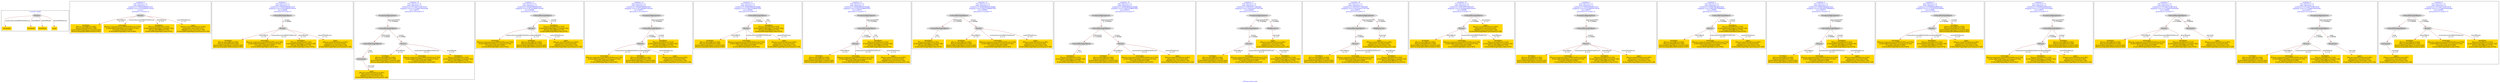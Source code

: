 digraph n0 {
fontcolor="blue"
remincross="true"
label="s03-ima-artists.xml"
subgraph cluster_0 {
label="1-correct model"
n2[style="filled",color="white",fillcolor="lightgray",label="Person1"];
n3[shape="plaintext",style="filled",fillcolor="gold",label="nationality"];
n4[shape="plaintext",style="filled",fillcolor="gold",label="birthDate"];
n5[shape="plaintext",style="filled",fillcolor="gold",label="deathDate"];
n6[shape="plaintext",style="filled",fillcolor="gold",label="name"];
}
subgraph cluster_1 {
label="candidate 0\nlink coherence:1.0\nnode coherence:1.0\nconfidence:0.5305424904651019\nmapping score:0.635180830155034\ncost:4.0\n-precision:1.0-recall:1.0"
n8[style="filled",color="white",fillcolor="lightgray",label="Person1"];
n9[shape="plaintext",style="filled",fillcolor="gold",label="birthDate\n[Person,dateOfBirth,0.465]\n[Person,dateOfDeath,0.249]\n[CulturalHeritageObject,created,0.245]\n[Person,biographicalInformation,0.041]"];
n10[shape="plaintext",style="filled",fillcolor="gold",label="nationality\n[Person,countryAssociatedWithThePerson,0.742]\n[CulturalHeritageObject,provenance,0.102]\n[Concept,prefLabel,0.094]\n[CulturalHeritageObject,title,0.063]"];
n11[shape="plaintext",style="filled",fillcolor="gold",label="deathDate\n[Person,dateOfDeath,0.424]\n[CulturalHeritageObject,created,0.326]\n[Person,dateOfBirth,0.176]\n[CulturalHeritageObject,title,0.074]"];
n12[shape="plaintext",style="filled",fillcolor="gold",label="name\n[Person,nameOfThePerson,0.491]\n[Document,classLink,0.255]\n[WebResource,classLink,0.128]\n[CulturalHeritageObject,provenance,0.126]"];
}
subgraph cluster_2 {
label="candidate 1\nlink coherence:1.0\nnode coherence:1.0\nconfidence:0.5305424904651019\nmapping score:0.635180830155034\ncost:4.99986\n-precision:0.8-recall:1.0"
n14[style="filled",color="white",fillcolor="lightgray",label="CulturalHeritageObject1"];
n15[style="filled",color="white",fillcolor="lightgray",label="Person1"];
n16[shape="plaintext",style="filled",fillcolor="gold",label="birthDate\n[Person,dateOfBirth,0.465]\n[Person,dateOfDeath,0.249]\n[CulturalHeritageObject,created,0.245]\n[Person,biographicalInformation,0.041]"];
n17[shape="plaintext",style="filled",fillcolor="gold",label="nationality\n[Person,countryAssociatedWithThePerson,0.742]\n[CulturalHeritageObject,provenance,0.102]\n[Concept,prefLabel,0.094]\n[CulturalHeritageObject,title,0.063]"];
n18[shape="plaintext",style="filled",fillcolor="gold",label="deathDate\n[Person,dateOfDeath,0.424]\n[CulturalHeritageObject,created,0.326]\n[Person,dateOfBirth,0.176]\n[CulturalHeritageObject,title,0.074]"];
n19[shape="plaintext",style="filled",fillcolor="gold",label="name\n[Person,nameOfThePerson,0.491]\n[Document,classLink,0.255]\n[WebResource,classLink,0.128]\n[CulturalHeritageObject,provenance,0.126]"];
}
subgraph cluster_3 {
label="candidate 10\nlink coherence:1.0\nnode coherence:1.0\nconfidence:0.4713427316872618\nmapping score:0.5737809105624206\ncost:7.99974\n-precision:0.38-recall:0.75"
n21[style="filled",color="white",fillcolor="lightgray",label="CulturalHeritageObject1"];
n22[style="filled",color="white",fillcolor="lightgray",label="CulturalHeritageObject2"];
n23[style="filled",color="white",fillcolor="lightgray",label="Person1"];
n24[style="filled",color="white",fillcolor="lightgray",label="Document2"];
n25[style="filled",color="white",fillcolor="lightgray",label="EuropeanaAggregation1"];
n26[shape="plaintext",style="filled",fillcolor="gold",label="birthDate\n[Person,dateOfBirth,0.465]\n[Person,dateOfDeath,0.249]\n[CulturalHeritageObject,created,0.245]\n[Person,biographicalInformation,0.041]"];
n27[shape="plaintext",style="filled",fillcolor="gold",label="nationality\n[Person,countryAssociatedWithThePerson,0.742]\n[CulturalHeritageObject,provenance,0.102]\n[Concept,prefLabel,0.094]\n[CulturalHeritageObject,title,0.063]"];
n28[shape="plaintext",style="filled",fillcolor="gold",label="deathDate\n[Person,dateOfDeath,0.424]\n[CulturalHeritageObject,created,0.326]\n[Person,dateOfBirth,0.176]\n[CulturalHeritageObject,title,0.074]"];
n29[shape="plaintext",style="filled",fillcolor="gold",label="name\n[Person,nameOfThePerson,0.491]\n[Document,classLink,0.255]\n[WebResource,classLink,0.128]\n[CulturalHeritageObject,provenance,0.126]"];
}
subgraph cluster_4 {
label="candidate 11\nlink coherence:1.0\nnode coherence:1.0\nconfidence:0.4520910685991607\nmapping score:0.5673636895330536\ncost:4.99986\n-precision:0.4-recall:0.5"
n31[style="filled",color="white",fillcolor="lightgray",label="CulturalHeritageObject1"];
n32[style="filled",color="white",fillcolor="lightgray",label="Person1"];
n33[shape="plaintext",style="filled",fillcolor="gold",label="nationality\n[Person,countryAssociatedWithThePerson,0.742]\n[CulturalHeritageObject,provenance,0.102]\n[Concept,prefLabel,0.094]\n[CulturalHeritageObject,title,0.063]"];
n34[shape="plaintext",style="filled",fillcolor="gold",label="birthDate\n[Person,dateOfBirth,0.465]\n[Person,dateOfDeath,0.249]\n[CulturalHeritageObject,created,0.245]\n[Person,biographicalInformation,0.041]"];
n35[shape="plaintext",style="filled",fillcolor="gold",label="deathDate\n[Person,dateOfDeath,0.424]\n[CulturalHeritageObject,created,0.326]\n[Person,dateOfBirth,0.176]\n[CulturalHeritageObject,title,0.074]"];
n36[shape="plaintext",style="filled",fillcolor="gold",label="name\n[Person,nameOfThePerson,0.491]\n[Document,classLink,0.255]\n[WebResource,classLink,0.128]\n[CulturalHeritageObject,provenance,0.126]"];
}
subgraph cluster_5 {
label="candidate 12\nlink coherence:1.0\nnode coherence:1.0\nconfidence:0.4520910685991607\nmapping score:0.5673636895330536\ncost:5.99975\n-precision:0.33-recall:0.5"
n38[style="filled",color="white",fillcolor="lightgray",label="CulturalHeritageObject1"];
n39[style="filled",color="white",fillcolor="lightgray",label="Person1"];
n40[style="filled",color="white",fillcolor="lightgray",label="EuropeanaAggregation1"];
n41[shape="plaintext",style="filled",fillcolor="gold",label="nationality\n[Person,countryAssociatedWithThePerson,0.742]\n[CulturalHeritageObject,provenance,0.102]\n[Concept,prefLabel,0.094]\n[CulturalHeritageObject,title,0.063]"];
n42[shape="plaintext",style="filled",fillcolor="gold",label="birthDate\n[Person,dateOfBirth,0.465]\n[Person,dateOfDeath,0.249]\n[CulturalHeritageObject,created,0.245]\n[Person,biographicalInformation,0.041]"];
n43[shape="plaintext",style="filled",fillcolor="gold",label="deathDate\n[Person,dateOfDeath,0.424]\n[CulturalHeritageObject,created,0.326]\n[Person,dateOfBirth,0.176]\n[CulturalHeritageObject,title,0.074]"];
n44[shape="plaintext",style="filled",fillcolor="gold",label="name\n[Person,nameOfThePerson,0.491]\n[Document,classLink,0.255]\n[WebResource,classLink,0.128]\n[CulturalHeritageObject,provenance,0.126]"];
}
subgraph cluster_6 {
label="candidate 13\nlink coherence:1.0\nnode coherence:1.0\nconfidence:0.44294286402356486\nmapping score:0.564314288007855\ncost:4.99986\n-precision:0.6-recall:0.75"
n46[style="filled",color="white",fillcolor="lightgray",label="CulturalHeritageObject1"];
n47[style="filled",color="white",fillcolor="lightgray",label="Person1"];
n48[shape="plaintext",style="filled",fillcolor="gold",label="birthDate\n[Person,dateOfBirth,0.465]\n[Person,dateOfDeath,0.249]\n[CulturalHeritageObject,created,0.245]\n[Person,biographicalInformation,0.041]"];
n49[shape="plaintext",style="filled",fillcolor="gold",label="nationality\n[Person,countryAssociatedWithThePerson,0.742]\n[CulturalHeritageObject,provenance,0.102]\n[Concept,prefLabel,0.094]\n[CulturalHeritageObject,title,0.063]"];
n50[shape="plaintext",style="filled",fillcolor="gold",label="deathDate\n[Person,dateOfDeath,0.424]\n[CulturalHeritageObject,created,0.326]\n[Person,dateOfBirth,0.176]\n[CulturalHeritageObject,title,0.074]"];
n51[shape="plaintext",style="filled",fillcolor="gold",label="name\n[Person,nameOfThePerson,0.491]\n[Document,classLink,0.255]\n[WebResource,classLink,0.128]\n[CulturalHeritageObject,provenance,0.126]"];
}
subgraph cluster_7 {
label="candidate 14\nlink coherence:1.0\nnode coherence:1.0\nconfidence:0.44294286402356486\nmapping score:0.564314288007855\ncost:5.99975\n-precision:0.5-recall:0.75"
n53[style="filled",color="white",fillcolor="lightgray",label="CulturalHeritageObject1"];
n54[style="filled",color="white",fillcolor="lightgray",label="Person1"];
n55[style="filled",color="white",fillcolor="lightgray",label="EuropeanaAggregation1"];
n56[shape="plaintext",style="filled",fillcolor="gold",label="birthDate\n[Person,dateOfBirth,0.465]\n[Person,dateOfDeath,0.249]\n[CulturalHeritageObject,created,0.245]\n[Person,biographicalInformation,0.041]"];
n57[shape="plaintext",style="filled",fillcolor="gold",label="nationality\n[Person,countryAssociatedWithThePerson,0.742]\n[CulturalHeritageObject,provenance,0.102]\n[Concept,prefLabel,0.094]\n[CulturalHeritageObject,title,0.063]"];
n58[shape="plaintext",style="filled",fillcolor="gold",label="deathDate\n[Person,dateOfDeath,0.424]\n[CulturalHeritageObject,created,0.326]\n[Person,dateOfBirth,0.176]\n[CulturalHeritageObject,title,0.074]"];
n59[shape="plaintext",style="filled",fillcolor="gold",label="name\n[Person,nameOfThePerson,0.491]\n[Document,classLink,0.255]\n[WebResource,classLink,0.128]\n[CulturalHeritageObject,provenance,0.126]"];
}
subgraph cluster_8 {
label="candidate 15\nlink coherence:1.0\nnode coherence:1.0\nconfidence:0.44294286402356486\nmapping score:0.564314288007855\ncost:5.99985\n-precision:0.5-recall:0.75"
n61[style="filled",color="white",fillcolor="lightgray",label="CulturalHeritageObject1"];
n62[style="filled",color="white",fillcolor="lightgray",label="CulturalHeritageObject2"];
n63[style="filled",color="white",fillcolor="lightgray",label="Person1"];
n64[shape="plaintext",style="filled",fillcolor="gold",label="birthDate\n[Person,dateOfBirth,0.465]\n[Person,dateOfDeath,0.249]\n[CulturalHeritageObject,created,0.245]\n[Person,biographicalInformation,0.041]"];
n65[shape="plaintext",style="filled",fillcolor="gold",label="nationality\n[Person,countryAssociatedWithThePerson,0.742]\n[CulturalHeritageObject,provenance,0.102]\n[Concept,prefLabel,0.094]\n[CulturalHeritageObject,title,0.063]"];
n66[shape="plaintext",style="filled",fillcolor="gold",label="deathDate\n[Person,dateOfDeath,0.424]\n[CulturalHeritageObject,created,0.326]\n[Person,dateOfBirth,0.176]\n[CulturalHeritageObject,title,0.074]"];
n67[shape="plaintext",style="filled",fillcolor="gold",label="name\n[Person,nameOfThePerson,0.491]\n[Document,classLink,0.255]\n[WebResource,classLink,0.128]\n[CulturalHeritageObject,provenance,0.126]"];
}
subgraph cluster_9 {
label="candidate 16\nlink coherence:1.0\nnode coherence:1.0\nconfidence:0.44294286402356486\nmapping score:0.564314288007855\ncost:6.99974\n-precision:0.43-recall:0.75"
n69[style="filled",color="white",fillcolor="lightgray",label="CulturalHeritageObject1"];
n70[style="filled",color="white",fillcolor="lightgray",label="CulturalHeritageObject2"];
n71[style="filled",color="white",fillcolor="lightgray",label="Person1"];
n72[style="filled",color="white",fillcolor="lightgray",label="EuropeanaAggregation1"];
n73[shape="plaintext",style="filled",fillcolor="gold",label="birthDate\n[Person,dateOfBirth,0.465]\n[Person,dateOfDeath,0.249]\n[CulturalHeritageObject,created,0.245]\n[Person,biographicalInformation,0.041]"];
n74[shape="plaintext",style="filled",fillcolor="gold",label="nationality\n[Person,countryAssociatedWithThePerson,0.742]\n[CulturalHeritageObject,provenance,0.102]\n[Concept,prefLabel,0.094]\n[CulturalHeritageObject,title,0.063]"];
n75[shape="plaintext",style="filled",fillcolor="gold",label="deathDate\n[Person,dateOfDeath,0.424]\n[CulturalHeritageObject,created,0.326]\n[Person,dateOfBirth,0.176]\n[CulturalHeritageObject,title,0.074]"];
n76[shape="plaintext",style="filled",fillcolor="gold",label="name\n[Person,nameOfThePerson,0.491]\n[Document,classLink,0.255]\n[WebResource,classLink,0.128]\n[CulturalHeritageObject,provenance,0.126]"];
}
subgraph cluster_10 {
label="candidate 17\nlink coherence:1.0\nnode coherence:1.0\nconfidence:0.4397632711892094\nmapping score:0.5632544237297364\ncost:6.99964\n-precision:0.43-recall:0.75"
n78[style="filled",color="white",fillcolor="lightgray",label="CulturalHeritageObject1"];
n79[style="filled",color="white",fillcolor="lightgray",label="Person1"];
n80[style="filled",color="white",fillcolor="lightgray",label="EuropeanaAggregation1"];
n81[style="filled",color="white",fillcolor="lightgray",label="WebResource1"];
n82[shape="plaintext",style="filled",fillcolor="gold",label="birthDate\n[Person,dateOfBirth,0.465]\n[Person,dateOfDeath,0.249]\n[CulturalHeritageObject,created,0.245]\n[Person,biographicalInformation,0.041]"];
n83[shape="plaintext",style="filled",fillcolor="gold",label="nationality\n[Person,countryAssociatedWithThePerson,0.742]\n[CulturalHeritageObject,provenance,0.102]\n[Concept,prefLabel,0.094]\n[CulturalHeritageObject,title,0.063]"];
n84[shape="plaintext",style="filled",fillcolor="gold",label="deathDate\n[Person,dateOfDeath,0.424]\n[CulturalHeritageObject,created,0.326]\n[Person,dateOfBirth,0.176]\n[CulturalHeritageObject,title,0.074]"];
n85[shape="plaintext",style="filled",fillcolor="gold",label="name\n[Person,nameOfThePerson,0.491]\n[Document,classLink,0.255]\n[WebResource,classLink,0.128]\n[CulturalHeritageObject,provenance,0.126]"];
}
subgraph cluster_11 {
label="candidate 18\nlink coherence:1.0\nnode coherence:1.0\nconfidence:0.4397632711892094\nmapping score:0.5632544237297364\ncost:6.99974\n-precision:0.43-recall:0.75"
n87[style="filled",color="white",fillcolor="lightgray",label="CulturalHeritageObject1"];
n88[style="filled",color="white",fillcolor="lightgray",label="Person1"];
n89[style="filled",color="white",fillcolor="lightgray",label="EuropeanaAggregation1"];
n90[style="filled",color="white",fillcolor="lightgray",label="WebResource2"];
n91[shape="plaintext",style="filled",fillcolor="gold",label="birthDate\n[Person,dateOfBirth,0.465]\n[Person,dateOfDeath,0.249]\n[CulturalHeritageObject,created,0.245]\n[Person,biographicalInformation,0.041]"];
n92[shape="plaintext",style="filled",fillcolor="gold",label="nationality\n[Person,countryAssociatedWithThePerson,0.742]\n[CulturalHeritageObject,provenance,0.102]\n[Concept,prefLabel,0.094]\n[CulturalHeritageObject,title,0.063]"];
n93[shape="plaintext",style="filled",fillcolor="gold",label="deathDate\n[Person,dateOfDeath,0.424]\n[CulturalHeritageObject,created,0.326]\n[Person,dateOfBirth,0.176]\n[CulturalHeritageObject,title,0.074]"];
n94[shape="plaintext",style="filled",fillcolor="gold",label="name\n[Person,nameOfThePerson,0.491]\n[Document,classLink,0.255]\n[WebResource,classLink,0.128]\n[CulturalHeritageObject,provenance,0.126]"];
}
subgraph cluster_12 {
label="candidate 19\nlink coherence:1.0\nnode coherence:1.0\nconfidence:0.4391387879663247\nmapping score:0.5630462626554416\ncost:4.99986\n-precision:0.6-recall:0.75"
n96[style="filled",color="white",fillcolor="lightgray",label="CulturalHeritageObject1"];
n97[style="filled",color="white",fillcolor="lightgray",label="Person1"];
n98[shape="plaintext",style="filled",fillcolor="gold",label="birthDate\n[Person,dateOfBirth,0.465]\n[Person,dateOfDeath,0.249]\n[CulturalHeritageObject,created,0.245]\n[Person,biographicalInformation,0.041]"];
n99[shape="plaintext",style="filled",fillcolor="gold",label="nationality\n[Person,countryAssociatedWithThePerson,0.742]\n[CulturalHeritageObject,provenance,0.102]\n[Concept,prefLabel,0.094]\n[CulturalHeritageObject,title,0.063]"];
n100[shape="plaintext",style="filled",fillcolor="gold",label="name\n[Person,nameOfThePerson,0.491]\n[Document,classLink,0.255]\n[WebResource,classLink,0.128]\n[CulturalHeritageObject,provenance,0.126]"];
n101[shape="plaintext",style="filled",fillcolor="gold",label="deathDate\n[Person,dateOfDeath,0.424]\n[CulturalHeritageObject,created,0.326]\n[Person,dateOfBirth,0.176]\n[CulturalHeritageObject,title,0.074]"];
}
subgraph cluster_13 {
label="candidate 2\nlink coherence:1.0\nnode coherence:1.0\nconfidence:0.5305424904651019\nmapping score:0.635180830155034\ncost:5.99975\n-precision:0.67-recall:1.0"
n103[style="filled",color="white",fillcolor="lightgray",label="CulturalHeritageObject1"];
n104[style="filled",color="white",fillcolor="lightgray",label="Person1"];
n105[style="filled",color="white",fillcolor="lightgray",label="EuropeanaAggregation1"];
n106[shape="plaintext",style="filled",fillcolor="gold",label="birthDate\n[Person,dateOfBirth,0.465]\n[Person,dateOfDeath,0.249]\n[CulturalHeritageObject,created,0.245]\n[Person,biographicalInformation,0.041]"];
n107[shape="plaintext",style="filled",fillcolor="gold",label="nationality\n[Person,countryAssociatedWithThePerson,0.742]\n[CulturalHeritageObject,provenance,0.102]\n[Concept,prefLabel,0.094]\n[CulturalHeritageObject,title,0.063]"];
n108[shape="plaintext",style="filled",fillcolor="gold",label="deathDate\n[Person,dateOfDeath,0.424]\n[CulturalHeritageObject,created,0.326]\n[Person,dateOfBirth,0.176]\n[CulturalHeritageObject,title,0.074]"];
n109[shape="plaintext",style="filled",fillcolor="gold",label="name\n[Person,nameOfThePerson,0.491]\n[Document,classLink,0.255]\n[WebResource,classLink,0.128]\n[CulturalHeritageObject,provenance,0.126]"];
}
subgraph cluster_14 {
label="candidate 3\nlink coherence:1.0\nnode coherence:1.0\nconfidence:0.5059158248441832\nmapping score:0.5853052749480611\ncost:4.99986\n-precision:0.6-recall:0.75"
n111[style="filled",color="white",fillcolor="lightgray",label="CulturalHeritageObject1"];
n112[style="filled",color="white",fillcolor="lightgray",label="Person1"];
n113[shape="plaintext",style="filled",fillcolor="gold",label="birthDate\n[Person,dateOfBirth,0.465]\n[Person,dateOfDeath,0.249]\n[CulturalHeritageObject,created,0.245]\n[Person,biographicalInformation,0.041]"];
n114[shape="plaintext",style="filled",fillcolor="gold",label="nationality\n[Person,countryAssociatedWithThePerson,0.742]\n[CulturalHeritageObject,provenance,0.102]\n[Concept,prefLabel,0.094]\n[CulturalHeritageObject,title,0.063]"];
n115[shape="plaintext",style="filled",fillcolor="gold",label="deathDate\n[Person,dateOfDeath,0.424]\n[CulturalHeritageObject,created,0.326]\n[Person,dateOfBirth,0.176]\n[CulturalHeritageObject,title,0.074]"];
n116[shape="plaintext",style="filled",fillcolor="gold",label="name\n[Person,nameOfThePerson,0.491]\n[Document,classLink,0.255]\n[WebResource,classLink,0.128]\n[CulturalHeritageObject,provenance,0.126]"];
}
subgraph cluster_15 {
label="candidate 4\nlink coherence:1.0\nnode coherence:1.0\nconfidence:0.5059158248441832\nmapping score:0.5853052749480611\ncost:5.99975\n-precision:0.5-recall:0.75"
n118[style="filled",color="white",fillcolor="lightgray",label="CulturalHeritageObject1"];
n119[style="filled",color="white",fillcolor="lightgray",label="Person1"];
n120[style="filled",color="white",fillcolor="lightgray",label="EuropeanaAggregation1"];
n121[shape="plaintext",style="filled",fillcolor="gold",label="birthDate\n[Person,dateOfBirth,0.465]\n[Person,dateOfDeath,0.249]\n[CulturalHeritageObject,created,0.245]\n[Person,biographicalInformation,0.041]"];
n122[shape="plaintext",style="filled",fillcolor="gold",label="nationality\n[Person,countryAssociatedWithThePerson,0.742]\n[CulturalHeritageObject,provenance,0.102]\n[Concept,prefLabel,0.094]\n[CulturalHeritageObject,title,0.063]"];
n123[shape="plaintext",style="filled",fillcolor="gold",label="deathDate\n[Person,dateOfDeath,0.424]\n[CulturalHeritageObject,created,0.326]\n[Person,dateOfBirth,0.176]\n[CulturalHeritageObject,title,0.074]"];
n124[shape="plaintext",style="filled",fillcolor="gold",label="name\n[Person,nameOfThePerson,0.491]\n[Document,classLink,0.255]\n[WebResource,classLink,0.128]\n[CulturalHeritageObject,provenance,0.126]"];
}
subgraph cluster_16 {
label="candidate 5\nlink coherence:1.0\nnode coherence:1.0\nconfidence:0.4755092249604529\nmapping score:0.5751697416534843\ncost:4.99986\n-precision:0.6-recall:0.75"
n126[style="filled",color="white",fillcolor="lightgray",label="CulturalHeritageObject1"];
n127[style="filled",color="white",fillcolor="lightgray",label="Person1"];
n128[shape="plaintext",style="filled",fillcolor="gold",label="nationality\n[Person,countryAssociatedWithThePerson,0.742]\n[CulturalHeritageObject,provenance,0.102]\n[Concept,prefLabel,0.094]\n[CulturalHeritageObject,title,0.063]"];
n129[shape="plaintext",style="filled",fillcolor="gold",label="deathDate\n[Person,dateOfDeath,0.424]\n[CulturalHeritageObject,created,0.326]\n[Person,dateOfBirth,0.176]\n[CulturalHeritageObject,title,0.074]"];
n130[shape="plaintext",style="filled",fillcolor="gold",label="birthDate\n[Person,dateOfBirth,0.465]\n[Person,dateOfDeath,0.249]\n[CulturalHeritageObject,created,0.245]\n[Person,biographicalInformation,0.041]"];
n131[shape="plaintext",style="filled",fillcolor="gold",label="name\n[Person,nameOfThePerson,0.491]\n[Document,classLink,0.255]\n[WebResource,classLink,0.128]\n[CulturalHeritageObject,provenance,0.126]"];
}
subgraph cluster_17 {
label="candidate 6\nlink coherence:1.0\nnode coherence:1.0\nconfidence:0.4755092249604529\nmapping score:0.5751697416534843\ncost:5.99975\n-precision:0.5-recall:0.75"
n133[style="filled",color="white",fillcolor="lightgray",label="CulturalHeritageObject1"];
n134[style="filled",color="white",fillcolor="lightgray",label="Person1"];
n135[style="filled",color="white",fillcolor="lightgray",label="EuropeanaAggregation1"];
n136[shape="plaintext",style="filled",fillcolor="gold",label="nationality\n[Person,countryAssociatedWithThePerson,0.742]\n[CulturalHeritageObject,provenance,0.102]\n[Concept,prefLabel,0.094]\n[CulturalHeritageObject,title,0.063]"];
n137[shape="plaintext",style="filled",fillcolor="gold",label="deathDate\n[Person,dateOfDeath,0.424]\n[CulturalHeritageObject,created,0.326]\n[Person,dateOfBirth,0.176]\n[CulturalHeritageObject,title,0.074]"];
n138[shape="plaintext",style="filled",fillcolor="gold",label="birthDate\n[Person,dateOfBirth,0.465]\n[Person,dateOfDeath,0.249]\n[CulturalHeritageObject,created,0.245]\n[Person,biographicalInformation,0.041]"];
n139[shape="plaintext",style="filled",fillcolor="gold",label="name\n[Person,nameOfThePerson,0.491]\n[Document,classLink,0.255]\n[WebResource,classLink,0.128]\n[CulturalHeritageObject,provenance,0.126]"];
}
subgraph cluster_18 {
label="candidate 7\nlink coherence:1.0\nnode coherence:1.0\nconfidence:0.4713427316872618\nmapping score:0.5737809105624206\ncost:5.99984\n-precision:0.5-recall:0.75"
n141[style="filled",color="white",fillcolor="lightgray",label="CulturalHeritageObject1"];
n142[style="filled",color="white",fillcolor="lightgray",label="Person1"];
n143[style="filled",color="white",fillcolor="lightgray",label="Document1"];
n144[shape="plaintext",style="filled",fillcolor="gold",label="birthDate\n[Person,dateOfBirth,0.465]\n[Person,dateOfDeath,0.249]\n[CulturalHeritageObject,created,0.245]\n[Person,biographicalInformation,0.041]"];
n145[shape="plaintext",style="filled",fillcolor="gold",label="nationality\n[Person,countryAssociatedWithThePerson,0.742]\n[CulturalHeritageObject,provenance,0.102]\n[Concept,prefLabel,0.094]\n[CulturalHeritageObject,title,0.063]"];
n146[shape="plaintext",style="filled",fillcolor="gold",label="deathDate\n[Person,dateOfDeath,0.424]\n[CulturalHeritageObject,created,0.326]\n[Person,dateOfBirth,0.176]\n[CulturalHeritageObject,title,0.074]"];
n147[shape="plaintext",style="filled",fillcolor="gold",label="name\n[Person,nameOfThePerson,0.491]\n[Document,classLink,0.255]\n[WebResource,classLink,0.128]\n[CulturalHeritageObject,provenance,0.126]"];
}
subgraph cluster_19 {
label="candidate 8\nlink coherence:1.0\nnode coherence:1.0\nconfidence:0.4713427316872618\nmapping score:0.5737809105624206\ncost:6.99973\n-precision:0.43-recall:0.75"
n149[style="filled",color="white",fillcolor="lightgray",label="CulturalHeritageObject1"];
n150[style="filled",color="white",fillcolor="lightgray",label="Person1"];
n151[style="filled",color="white",fillcolor="lightgray",label="Document1"];
n152[style="filled",color="white",fillcolor="lightgray",label="EuropeanaAggregation1"];
n153[shape="plaintext",style="filled",fillcolor="gold",label="birthDate\n[Person,dateOfBirth,0.465]\n[Person,dateOfDeath,0.249]\n[CulturalHeritageObject,created,0.245]\n[Person,biographicalInformation,0.041]"];
n154[shape="plaintext",style="filled",fillcolor="gold",label="nationality\n[Person,countryAssociatedWithThePerson,0.742]\n[CulturalHeritageObject,provenance,0.102]\n[Concept,prefLabel,0.094]\n[CulturalHeritageObject,title,0.063]"];
n155[shape="plaintext",style="filled",fillcolor="gold",label="deathDate\n[Person,dateOfDeath,0.424]\n[CulturalHeritageObject,created,0.326]\n[Person,dateOfBirth,0.176]\n[CulturalHeritageObject,title,0.074]"];
n156[shape="plaintext",style="filled",fillcolor="gold",label="name\n[Person,nameOfThePerson,0.491]\n[Document,classLink,0.255]\n[WebResource,classLink,0.128]\n[CulturalHeritageObject,provenance,0.126]"];
}
subgraph cluster_20 {
label="candidate 9\nlink coherence:1.0\nnode coherence:1.0\nconfidence:0.4713427316872618\nmapping score:0.5737809105624206\ncost:6.99985\n-precision:0.43-recall:0.75"
n158[style="filled",color="white",fillcolor="lightgray",label="CulturalHeritageObject1"];
n159[style="filled",color="white",fillcolor="lightgray",label="CulturalHeritageObject2"];
n160[style="filled",color="white",fillcolor="lightgray",label="Person1"];
n161[style="filled",color="white",fillcolor="lightgray",label="Document2"];
n162[shape="plaintext",style="filled",fillcolor="gold",label="birthDate\n[Person,dateOfBirth,0.465]\n[Person,dateOfDeath,0.249]\n[CulturalHeritageObject,created,0.245]\n[Person,biographicalInformation,0.041]"];
n163[shape="plaintext",style="filled",fillcolor="gold",label="nationality\n[Person,countryAssociatedWithThePerson,0.742]\n[CulturalHeritageObject,provenance,0.102]\n[Concept,prefLabel,0.094]\n[CulturalHeritageObject,title,0.063]"];
n164[shape="plaintext",style="filled",fillcolor="gold",label="deathDate\n[Person,dateOfDeath,0.424]\n[CulturalHeritageObject,created,0.326]\n[Person,dateOfBirth,0.176]\n[CulturalHeritageObject,title,0.074]"];
n165[shape="plaintext",style="filled",fillcolor="gold",label="name\n[Person,nameOfThePerson,0.491]\n[Document,classLink,0.255]\n[WebResource,classLink,0.128]\n[CulturalHeritageObject,provenance,0.126]"];
}
n2 -> n3[color="brown",fontcolor="black",label="countryAssociatedWithThePerson"]
n2 -> n4[color="brown",fontcolor="black",label="dateOfBirth"]
n2 -> n5[color="brown",fontcolor="black",label="dateOfDeath"]
n2 -> n6[color="brown",fontcolor="black",label="nameOfThePerson"]
n8 -> n9[color="brown",fontcolor="black",label="dateOfBirth\nw=1.0"]
n8 -> n10[color="brown",fontcolor="black",label="countryAssociatedWithThePerson\nw=1.0"]
n8 -> n11[color="brown",fontcolor="black",label="dateOfDeath\nw=1.0"]
n8 -> n12[color="brown",fontcolor="black",label="nameOfThePerson\nw=1.0"]
n14 -> n15[color="brown",fontcolor="black",label="creator\nw=0.99986"]
n15 -> n16[color="brown",fontcolor="black",label="dateOfBirth\nw=1.0"]
n15 -> n17[color="brown",fontcolor="black",label="countryAssociatedWithThePerson\nw=1.0"]
n15 -> n18[color="brown",fontcolor="black",label="dateOfDeath\nw=1.0"]
n15 -> n19[color="brown",fontcolor="black",label="nameOfThePerson\nw=1.0"]
n21 -> n22[color="brown",fontcolor="black",label="isRelatedTo\nw=0.99999"]
n21 -> n23[color="brown",fontcolor="black",label="creator\nw=0.99986"]
n22 -> n24[color="brown",fontcolor="black",label="page\nw=1.0"]
n25 -> n21[color="brown",fontcolor="black",label="aggregatedCHO\nw=0.99989"]
n23 -> n26[color="brown",fontcolor="black",label="dateOfBirth\nw=1.0"]
n23 -> n27[color="brown",fontcolor="black",label="countryAssociatedWithThePerson\nw=1.0"]
n23 -> n28[color="brown",fontcolor="black",label="dateOfDeath\nw=1.0"]
n24 -> n29[color="brown",fontcolor="black",label="classLink\nw=1.0"]
n31 -> n32[color="brown",fontcolor="black",label="creator\nw=0.99986"]
n32 -> n33[color="brown",fontcolor="black",label="countryAssociatedWithThePerson\nw=1.0"]
n32 -> n34[color="brown",fontcolor="black",label="dateOfDeath\nw=1.0"]
n31 -> n35[color="brown",fontcolor="black",label="created\nw=1.0"]
n32 -> n36[color="brown",fontcolor="black",label="nameOfThePerson\nw=1.0"]
n38 -> n39[color="brown",fontcolor="black",label="creator\nw=0.99986"]
n40 -> n38[color="brown",fontcolor="black",label="aggregatedCHO\nw=0.99989"]
n39 -> n41[color="brown",fontcolor="black",label="countryAssociatedWithThePerson\nw=1.0"]
n39 -> n42[color="brown",fontcolor="black",label="dateOfDeath\nw=1.0"]
n38 -> n43[color="brown",fontcolor="black",label="created\nw=1.0"]
n39 -> n44[color="brown",fontcolor="black",label="nameOfThePerson\nw=1.0"]
n46 -> n47[color="brown",fontcolor="black",label="creator\nw=0.99986"]
n47 -> n48[color="brown",fontcolor="black",label="dateOfBirth\nw=1.0"]
n47 -> n49[color="brown",fontcolor="black",label="countryAssociatedWithThePerson\nw=1.0"]
n46 -> n50[color="brown",fontcolor="black",label="title\nw=1.0"]
n47 -> n51[color="brown",fontcolor="black",label="nameOfThePerson\nw=1.0"]
n53 -> n54[color="brown",fontcolor="black",label="creator\nw=0.99986"]
n55 -> n53[color="brown",fontcolor="black",label="aggregatedCHO\nw=0.99989"]
n54 -> n56[color="brown",fontcolor="black",label="dateOfBirth\nw=1.0"]
n54 -> n57[color="brown",fontcolor="black",label="countryAssociatedWithThePerson\nw=1.0"]
n53 -> n58[color="brown",fontcolor="black",label="title\nw=1.0"]
n54 -> n59[color="brown",fontcolor="black",label="nameOfThePerson\nw=1.0"]
n61 -> n62[color="brown",fontcolor="black",label="isRelatedTo\nw=0.99999"]
n61 -> n63[color="brown",fontcolor="black",label="creator\nw=0.99986"]
n63 -> n64[color="brown",fontcolor="black",label="dateOfBirth\nw=1.0"]
n63 -> n65[color="brown",fontcolor="black",label="countryAssociatedWithThePerson\nw=1.0"]
n62 -> n66[color="brown",fontcolor="black",label="title\nw=1.0"]
n63 -> n67[color="brown",fontcolor="black",label="nameOfThePerson\nw=1.0"]
n69 -> n70[color="brown",fontcolor="black",label="isRelatedTo\nw=0.99999"]
n69 -> n71[color="brown",fontcolor="black",label="creator\nw=0.99986"]
n72 -> n69[color="brown",fontcolor="black",label="aggregatedCHO\nw=0.99989"]
n71 -> n73[color="brown",fontcolor="black",label="dateOfBirth\nw=1.0"]
n71 -> n74[color="brown",fontcolor="black",label="countryAssociatedWithThePerson\nw=1.0"]
n70 -> n75[color="brown",fontcolor="black",label="title\nw=1.0"]
n71 -> n76[color="brown",fontcolor="black",label="nameOfThePerson\nw=1.0"]
n78 -> n79[color="brown",fontcolor="black",label="creator\nw=0.99986"]
n80 -> n78[color="brown",fontcolor="black",label="aggregatedCHO\nw=0.99989"]
n80 -> n81[color="brown",fontcolor="black",label="hasView\nw=0.99989"]
n79 -> n82[color="brown",fontcolor="black",label="dateOfBirth\nw=1.0"]
n79 -> n83[color="brown",fontcolor="black",label="countryAssociatedWithThePerson\nw=1.0"]
n79 -> n84[color="brown",fontcolor="black",label="dateOfDeath\nw=1.0"]
n81 -> n85[color="brown",fontcolor="black",label="classLink\nw=1.0"]
n87 -> n88[color="brown",fontcolor="black",label="creator\nw=0.99986"]
n89 -> n87[color="brown",fontcolor="black",label="aggregatedCHO\nw=0.99989"]
n89 -> n90[color="brown",fontcolor="black",label="hasView\nw=0.99999"]
n88 -> n91[color="brown",fontcolor="black",label="dateOfBirth\nw=1.0"]
n88 -> n92[color="brown",fontcolor="black",label="countryAssociatedWithThePerson\nw=1.0"]
n88 -> n93[color="brown",fontcolor="black",label="dateOfDeath\nw=1.0"]
n90 -> n94[color="brown",fontcolor="black",label="classLink\nw=1.0"]
n96 -> n97[color="brown",fontcolor="black",label="creator\nw=0.99986"]
n97 -> n98[color="brown",fontcolor="black",label="dateOfBirth\nw=1.0"]
n97 -> n99[color="brown",fontcolor="black",label="countryAssociatedWithThePerson\nw=1.0"]
n96 -> n100[color="brown",fontcolor="black",label="provenance\nw=1.0"]
n97 -> n101[color="brown",fontcolor="black",label="dateOfDeath\nw=1.0"]
n103 -> n104[color="brown",fontcolor="black",label="creator\nw=0.99986"]
n105 -> n103[color="brown",fontcolor="black",label="aggregatedCHO\nw=0.99989"]
n104 -> n106[color="brown",fontcolor="black",label="dateOfBirth\nw=1.0"]
n104 -> n107[color="brown",fontcolor="black",label="countryAssociatedWithThePerson\nw=1.0"]
n104 -> n108[color="brown",fontcolor="black",label="dateOfDeath\nw=1.0"]
n104 -> n109[color="brown",fontcolor="black",label="nameOfThePerson\nw=1.0"]
n111 -> n112[color="brown",fontcolor="black",label="creator\nw=0.99986"]
n112 -> n113[color="brown",fontcolor="black",label="dateOfBirth\nw=1.0"]
n112 -> n114[color="brown",fontcolor="black",label="countryAssociatedWithThePerson\nw=1.0"]
n111 -> n115[color="brown",fontcolor="black",label="created\nw=1.0"]
n112 -> n116[color="brown",fontcolor="black",label="nameOfThePerson\nw=1.0"]
n118 -> n119[color="brown",fontcolor="black",label="creator\nw=0.99986"]
n120 -> n118[color="brown",fontcolor="black",label="aggregatedCHO\nw=0.99989"]
n119 -> n121[color="brown",fontcolor="black",label="dateOfBirth\nw=1.0"]
n119 -> n122[color="brown",fontcolor="black",label="countryAssociatedWithThePerson\nw=1.0"]
n118 -> n123[color="brown",fontcolor="black",label="created\nw=1.0"]
n119 -> n124[color="brown",fontcolor="black",label="nameOfThePerson\nw=1.0"]
n126 -> n127[color="brown",fontcolor="black",label="creator\nw=0.99986"]
n127 -> n128[color="brown",fontcolor="black",label="countryAssociatedWithThePerson\nw=1.0"]
n127 -> n129[color="brown",fontcolor="black",label="dateOfDeath\nw=1.0"]
n126 -> n130[color="brown",fontcolor="black",label="created\nw=1.0"]
n127 -> n131[color="brown",fontcolor="black",label="nameOfThePerson\nw=1.0"]
n133 -> n134[color="brown",fontcolor="black",label="creator\nw=0.99986"]
n135 -> n133[color="brown",fontcolor="black",label="aggregatedCHO\nw=0.99989"]
n134 -> n136[color="brown",fontcolor="black",label="countryAssociatedWithThePerson\nw=1.0"]
n134 -> n137[color="brown",fontcolor="black",label="dateOfDeath\nw=1.0"]
n133 -> n138[color="brown",fontcolor="black",label="created\nw=1.0"]
n134 -> n139[color="brown",fontcolor="black",label="nameOfThePerson\nw=1.0"]
n141 -> n142[color="brown",fontcolor="black",label="creator\nw=0.99986"]
n141 -> n143[color="brown",fontcolor="black",label="page\nw=0.99998"]
n142 -> n144[color="brown",fontcolor="black",label="dateOfBirth\nw=1.0"]
n142 -> n145[color="brown",fontcolor="black",label="countryAssociatedWithThePerson\nw=1.0"]
n142 -> n146[color="brown",fontcolor="black",label="dateOfDeath\nw=1.0"]
n143 -> n147[color="brown",fontcolor="black",label="classLink\nw=1.0"]
n149 -> n150[color="brown",fontcolor="black",label="creator\nw=0.99986"]
n149 -> n151[color="brown",fontcolor="black",label="page\nw=0.99998"]
n152 -> n149[color="brown",fontcolor="black",label="aggregatedCHO\nw=0.99989"]
n150 -> n153[color="brown",fontcolor="black",label="dateOfBirth\nw=1.0"]
n150 -> n154[color="brown",fontcolor="black",label="countryAssociatedWithThePerson\nw=1.0"]
n150 -> n155[color="brown",fontcolor="black",label="dateOfDeath\nw=1.0"]
n151 -> n156[color="brown",fontcolor="black",label="classLink\nw=1.0"]
n158 -> n159[color="brown",fontcolor="black",label="isRelatedTo\nw=0.99999"]
n158 -> n160[color="brown",fontcolor="black",label="creator\nw=0.99986"]
n159 -> n161[color="brown",fontcolor="black",label="page\nw=1.0"]
n160 -> n162[color="brown",fontcolor="black",label="dateOfBirth\nw=1.0"]
n160 -> n163[color="brown",fontcolor="black",label="countryAssociatedWithThePerson\nw=1.0"]
n160 -> n164[color="brown",fontcolor="black",label="dateOfDeath\nw=1.0"]
n161 -> n165[color="brown",fontcolor="black",label="classLink\nw=1.0"]
}
